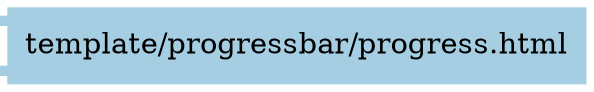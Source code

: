 digraph dependencies {
  node[shape="component",style="filled",colorscheme=paired12]


    node[shape="component"]
    "template/progressbar/progress.html"[label="template/progressbar/progress.html", color=1]

    


    node[shape="ellipse"]
    


    

    

    

    node[shape="cds"]
    

    









    node[shape="ellipse",style="filled", color=9]
    

    


    

    

    

    


}
